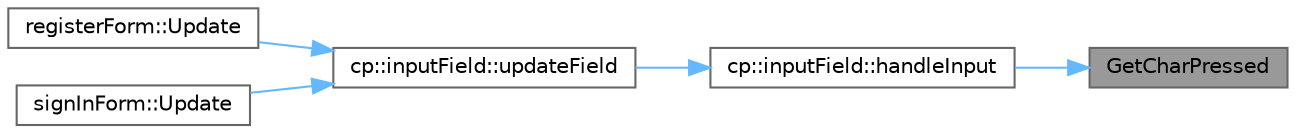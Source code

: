 digraph "GetCharPressed"
{
 // INTERACTIVE_SVG=YES
 // LATEX_PDF_SIZE
  bgcolor="transparent";
  edge [fontname=Helvetica,fontsize=10,labelfontname=Helvetica,labelfontsize=10];
  node [fontname=Helvetica,fontsize=10,shape=box,height=0.2,width=0.4];
  rankdir="RL";
  Node1 [label="GetCharPressed",height=0.2,width=0.4,color="gray40", fillcolor="grey60", style="filled", fontcolor="black",tooltip=" "];
  Node1 -> Node2 [dir="back",color="steelblue1",style="solid"];
  Node2 [label="cp::inputField::handleInput",height=0.2,width=0.4,color="grey40", fillcolor="white", style="filled",URL="$classcp_1_1input_field.html#af533e3c3e81db1c9ddd2bc1d7c8148cd",tooltip=" "];
  Node2 -> Node3 [dir="back",color="steelblue1",style="solid"];
  Node3 [label="cp::inputField::updateField",height=0.2,width=0.4,color="grey40", fillcolor="white", style="filled",URL="$classcp_1_1input_field.html#ab596e3d07ae045fac14193a94f1d6267",tooltip=" "];
  Node3 -> Node4 [dir="back",color="steelblue1",style="solid"];
  Node4 [label="registerForm::Update",height=0.2,width=0.4,color="grey40", fillcolor="white", style="filled",URL="$classregister_form.html#a550f3b9c17c6aaef5861bb00d1378bda",tooltip=" "];
  Node3 -> Node5 [dir="back",color="steelblue1",style="solid"];
  Node5 [label="signInForm::Update",height=0.2,width=0.4,color="grey40", fillcolor="white", style="filled",URL="$classsign_in_form.html#aa4a5117e37796f44a6dca571772ebf5b",tooltip=" "];
}
